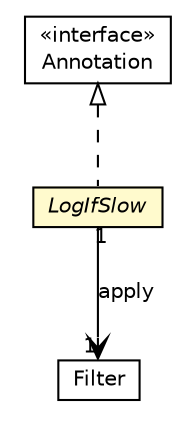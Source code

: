 #!/usr/local/bin/dot
#
# Class diagram 
# Generated by UMLGraph version R5_6-24-gf6e263 (http://www.umlgraph.org/)
#

digraph G {
	edge [fontname="Helvetica",fontsize=10,labelfontname="Helvetica",labelfontsize=10];
	node [fontname="Helvetica",fontsize=10,shape=plaintext];
	nodesep=0.25;
	ranksep=0.5;
	// io.werval.filters.LogIfSlow
	c23266 [label=<<table title="io.werval.filters.LogIfSlow" border="0" cellborder="1" cellspacing="0" cellpadding="2" port="p" bgcolor="lemonChiffon" href="./LogIfSlow.html">
		<tr><td><table border="0" cellspacing="0" cellpadding="1">
<tr><td align="center" balign="center"><font face="Helvetica-Oblique"> LogIfSlow </font></td></tr>
		</table></td></tr>
		</table>>, URL="./LogIfSlow.html", fontname="Helvetica", fontcolor="black", fontsize=10.0];
	// io.werval.filters.LogIfSlow.Filter
	c23267 [label=<<table title="io.werval.filters.LogIfSlow.Filter" border="0" cellborder="1" cellspacing="0" cellpadding="2" port="p" href="./LogIfSlow.Filter.html">
		<tr><td><table border="0" cellspacing="0" cellpadding="1">
<tr><td align="center" balign="center"> Filter </td></tr>
		</table></td></tr>
		</table>>, URL="./LogIfSlow.Filter.html", fontname="Helvetica", fontcolor="black", fontsize=10.0];
	//io.werval.filters.LogIfSlow implements java.lang.annotation.Annotation
	c23352:p -> c23266:p [dir=back,arrowtail=empty,style=dashed];
	// io.werval.filters.LogIfSlow NAVASSOC io.werval.filters.LogIfSlow.Filter
	c23266:p -> c23267:p [taillabel="1", label="apply", headlabel="1", fontname="Helvetica", fontcolor="black", fontsize=10.0, color="black", arrowhead=open];
	// java.lang.annotation.Annotation
	c23352 [label=<<table title="java.lang.annotation.Annotation" border="0" cellborder="1" cellspacing="0" cellpadding="2" port="p" href="http://docs.oracle.com/javase/8/docs/api/java/lang/annotation/Annotation.html">
		<tr><td><table border="0" cellspacing="0" cellpadding="1">
<tr><td align="center" balign="center"> &#171;interface&#187; </td></tr>
<tr><td align="center" balign="center"> Annotation </td></tr>
		</table></td></tr>
		</table>>, URL="http://docs.oracle.com/javase/8/docs/api/java/lang/annotation/Annotation.html", fontname="Helvetica", fontcolor="black", fontsize=10.0];
}


